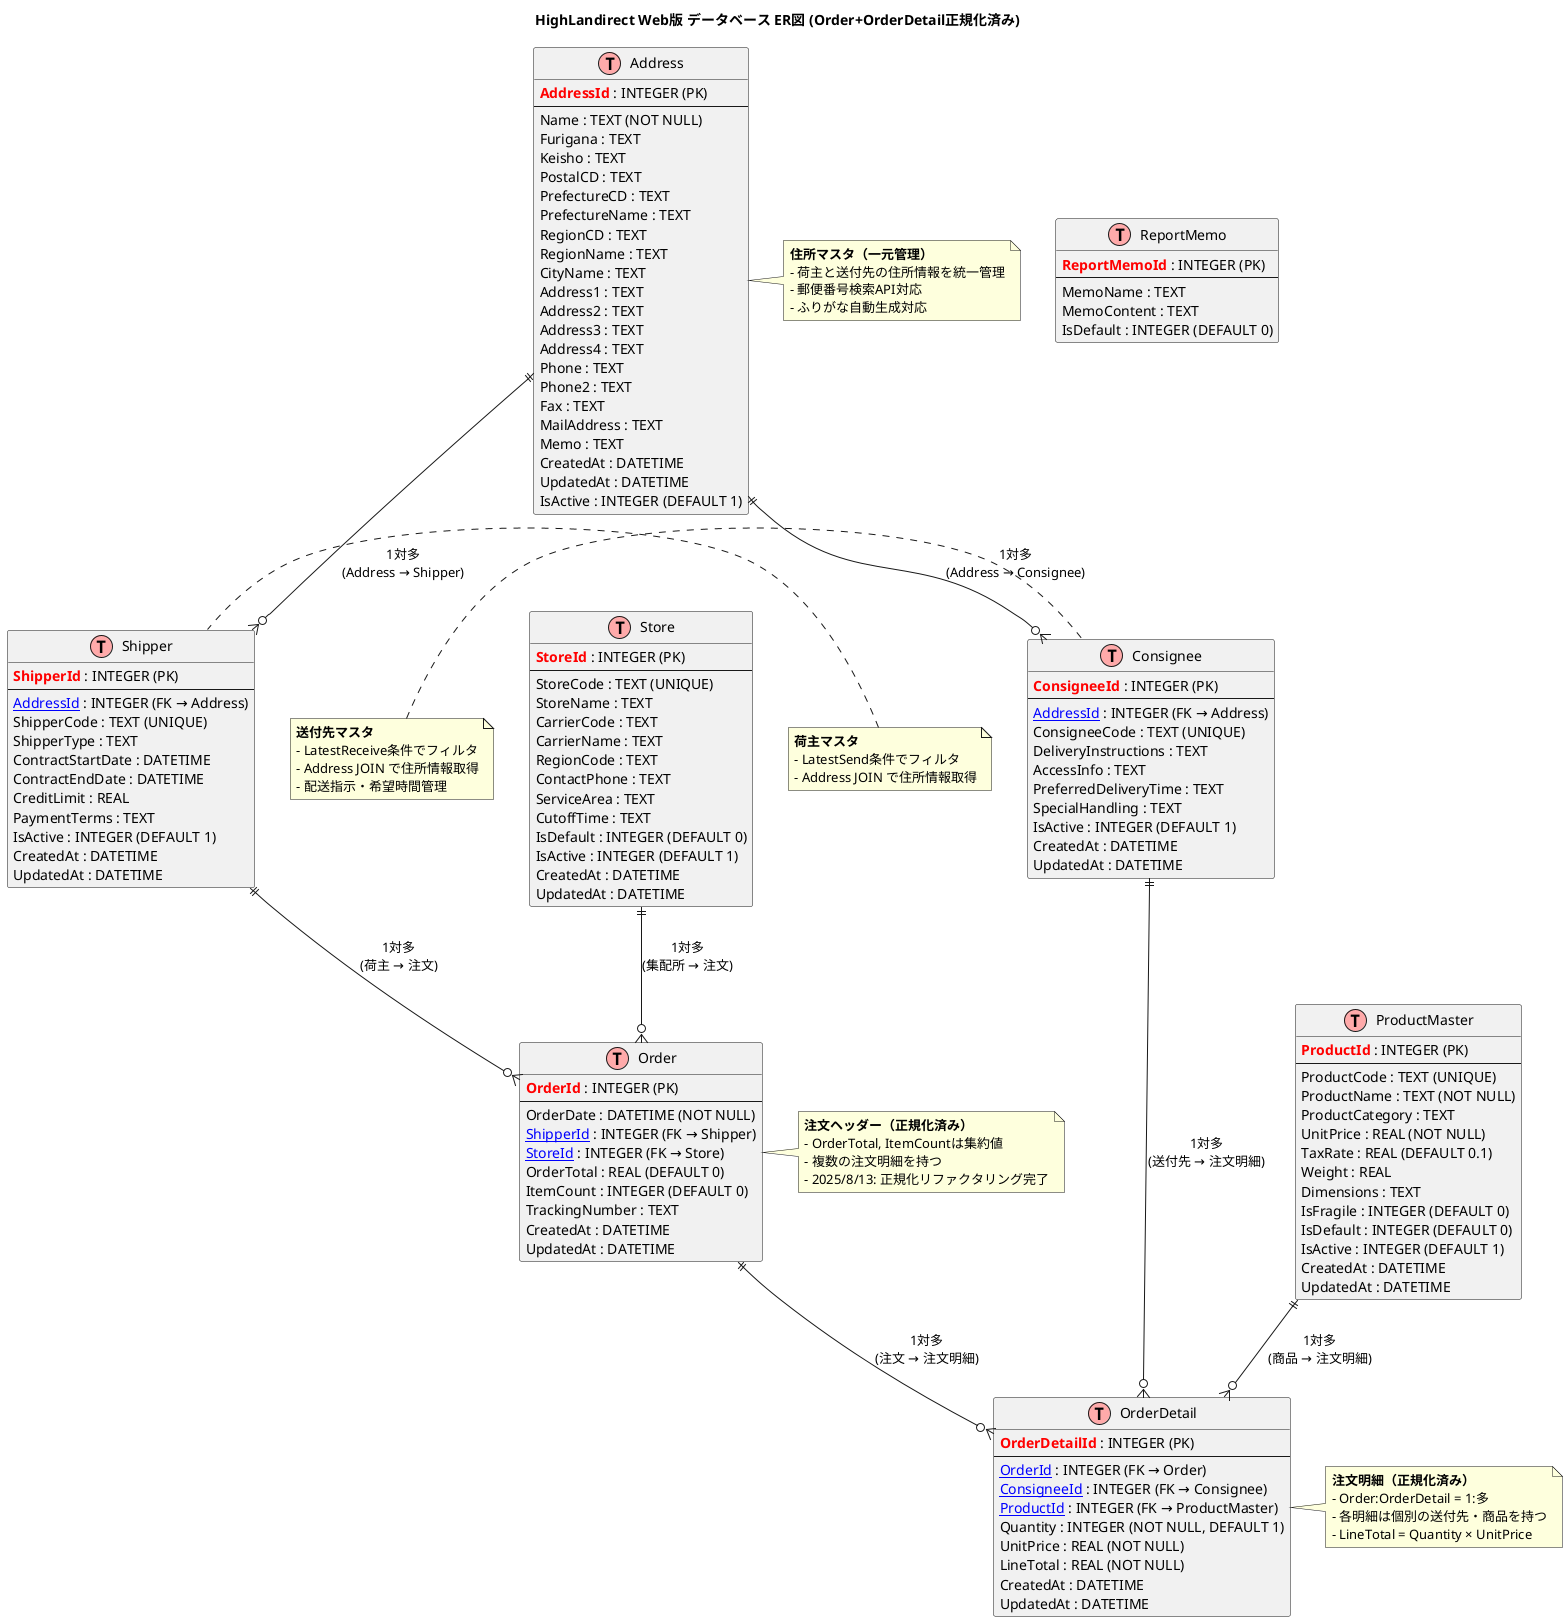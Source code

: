 @startuml HighLandirect Database ER Diagram
!define table(x) class x << (T,#FFAAAA) >>
!define pk(x) <color:red><b>x</b></color>
!define fk(x) <color:blue><u>x</u></color>
!define unique(x) <color:green><i>x</i></color>

title HighLandirect Web版 データベース ER図 (Order+OrderDetail正規化済み)

table(Address) {
  pk(AddressId) : INTEGER (PK)
  --
  Name : TEXT (NOT NULL)
  Furigana : TEXT
  Keisho : TEXT
  PostalCD : TEXT
  PrefectureCD : TEXT
  PrefectureName : TEXT
  RegionCD : TEXT
  RegionName : TEXT
  CityName : TEXT
  Address1 : TEXT
  Address2 : TEXT
  Address3 : TEXT
  Address4 : TEXT
  Phone : TEXT
  Phone2 : TEXT
  Fax : TEXT
  MailAddress : TEXT
  Memo : TEXT
  CreatedAt : DATETIME
  UpdatedAt : DATETIME
  IsActive : INTEGER (DEFAULT 1)
}

table(Shipper) {
  pk(ShipperId) : INTEGER (PK)
  --
  fk(AddressId) : INTEGER (FK → Address)
  ShipperCode : TEXT (UNIQUE)
  ShipperType : TEXT
  ContractStartDate : DATETIME
  ContractEndDate : DATETIME
  CreditLimit : REAL
  PaymentTerms : TEXT
  IsActive : INTEGER (DEFAULT 1)
  CreatedAt : DATETIME
  UpdatedAt : DATETIME
}

table(Consignee) {
  pk(ConsigneeId) : INTEGER (PK)
  --
  fk(AddressId) : INTEGER (FK → Address)
  ConsigneeCode : TEXT (UNIQUE)
  DeliveryInstructions : TEXT
  AccessInfo : TEXT
  PreferredDeliveryTime : TEXT
  SpecialHandling : TEXT
  IsActive : INTEGER (DEFAULT 1)
  CreatedAt : DATETIME
  UpdatedAt : DATETIME
}

table(ProductMaster) {
  pk(ProductId) : INTEGER (PK)
  --
  ProductCode : TEXT (UNIQUE)
  ProductName : TEXT (NOT NULL)
  ProductCategory : TEXT
  UnitPrice : REAL (NOT NULL)
  TaxRate : REAL (DEFAULT 0.1)
  Weight : REAL
  Dimensions : TEXT
  IsFragile : INTEGER (DEFAULT 0)
  IsDefault : INTEGER (DEFAULT 0)
  IsActive : INTEGER (DEFAULT 1)
  CreatedAt : DATETIME
  UpdatedAt : DATETIME
}

table(Store) {
  pk(StoreId) : INTEGER (PK)
  --
  StoreCode : TEXT (UNIQUE)
  StoreName : TEXT
  CarrierCode : TEXT
  CarrierName : TEXT
  RegionCode : TEXT
  ContactPhone : TEXT
  ServiceArea : TEXT
  CutoffTime : TEXT
  IsDefault : INTEGER (DEFAULT 0)
  IsActive : INTEGER (DEFAULT 1)
  CreatedAt : DATETIME
  UpdatedAt : DATETIME
}

table(Order) {
  pk(OrderId) : INTEGER (PK)
  --
  OrderDate : DATETIME (NOT NULL)
  fk(ShipperId) : INTEGER (FK → Shipper)
  fk(StoreId) : INTEGER (FK → Store)
  OrderTotal : REAL (DEFAULT 0)
  ItemCount : INTEGER (DEFAULT 0)
  TrackingNumber : TEXT
  CreatedAt : DATETIME
  UpdatedAt : DATETIME
}

table(OrderDetail) {
  pk(OrderDetailId) : INTEGER (PK)
  --
  fk(OrderId) : INTEGER (FK → Order)
  fk(ConsigneeId) : INTEGER (FK → Consignee)
  fk(ProductId) : INTEGER (FK → ProductMaster)
  Quantity : INTEGER (NOT NULL, DEFAULT 1)
  UnitPrice : REAL (NOT NULL)
  LineTotal : REAL (NOT NULL)
  CreatedAt : DATETIME
  UpdatedAt : DATETIME
}

table(ReportMemo) {
  pk(ReportMemoId) : INTEGER (PK)
  --
  MemoName : TEXT
  MemoContent : TEXT
  IsDefault : INTEGER (DEFAULT 0)
}

' リレーションシップ定義
Address ||--o{ Shipper : "1対多\n(Address → Shipper)"
Address ||--o{ Consignee : "1対多\n(Address → Consignee)"
Shipper ||--o{ Order : "1対多\n(荷主 → 注文)"
Store ||--o{ Order : "1対多\n(集配所 → 注文)"
Order ||--o{ OrderDetail : "1対多\n(注文 → 注文明細)"
Consignee ||--o{ OrderDetail : "1対多\n(送付先 → 注文明細)"
ProductMaster ||--o{ OrderDetail : "1対多\n(商品 → 注文明細)"

note right of Address
  **住所マスタ（一元管理）**
  - 荷主と送付先の住所情報を統一管理
  - 郵便番号検索API対応
  - ふりがな自動生成対応
end note

note right of Order
  **注文ヘッダー（正規化済み）**
  - OrderTotal, ItemCountは集約値
  - 複数の注文明細を持つ
  - 2025/8/13: 正規化リファクタリング完了
end note

note right of OrderDetail
  **注文明細（正規化済み）**
  - Order:OrderDetail = 1:多
  - 各明細は個別の送付先・商品を持つ
  - LineTotal = Quantity × UnitPrice
end note

note left of Shipper
  **荷主マスタ**
  - LatestSend条件でフィルタ
  - Address JOIN で住所情報取得
end note

note left of Consignee
  **送付先マスタ**
  - LatestReceive条件でフィルタ
  - Address JOIN で住所情報取得
  - 配送指示・希望時間管理
end note

@enduml